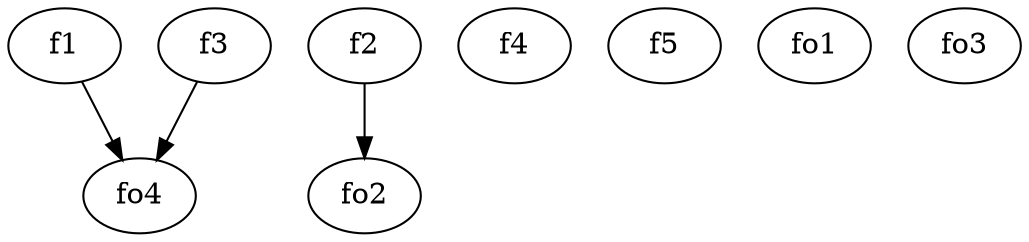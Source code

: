 strict digraph  {
f1;
f2;
f3;
f4;
f5;
fo1;
fo2;
fo3;
fo4;
f1 -> fo4  [weight=2];
f2 -> fo2  [weight=2];
f3 -> fo4  [weight=2];
}
